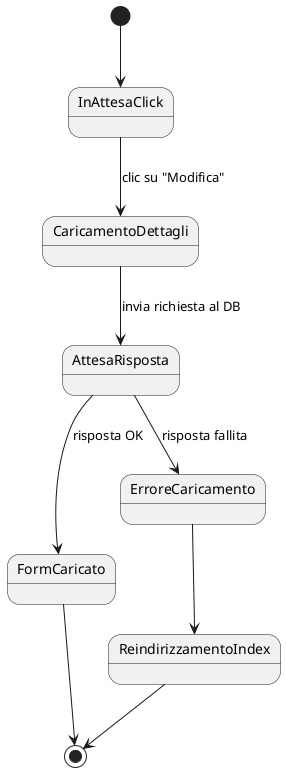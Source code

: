 @startuml Stato_Modifica_Tassonomia

[*] --> InAttesaClick

InAttesaClick --> CaricamentoDettagli : clic su "Modifica"
CaricamentoDettagli --> AttesaRisposta : invia richiesta al DB
AttesaRisposta --> FormCaricato : risposta OK
AttesaRisposta --> ErroreCaricamento : risposta fallita

FormCaricato --> [*]
ErroreCaricamento --> ReindirizzamentoIndex
ReindirizzamentoIndex --> [*]

@enduml

